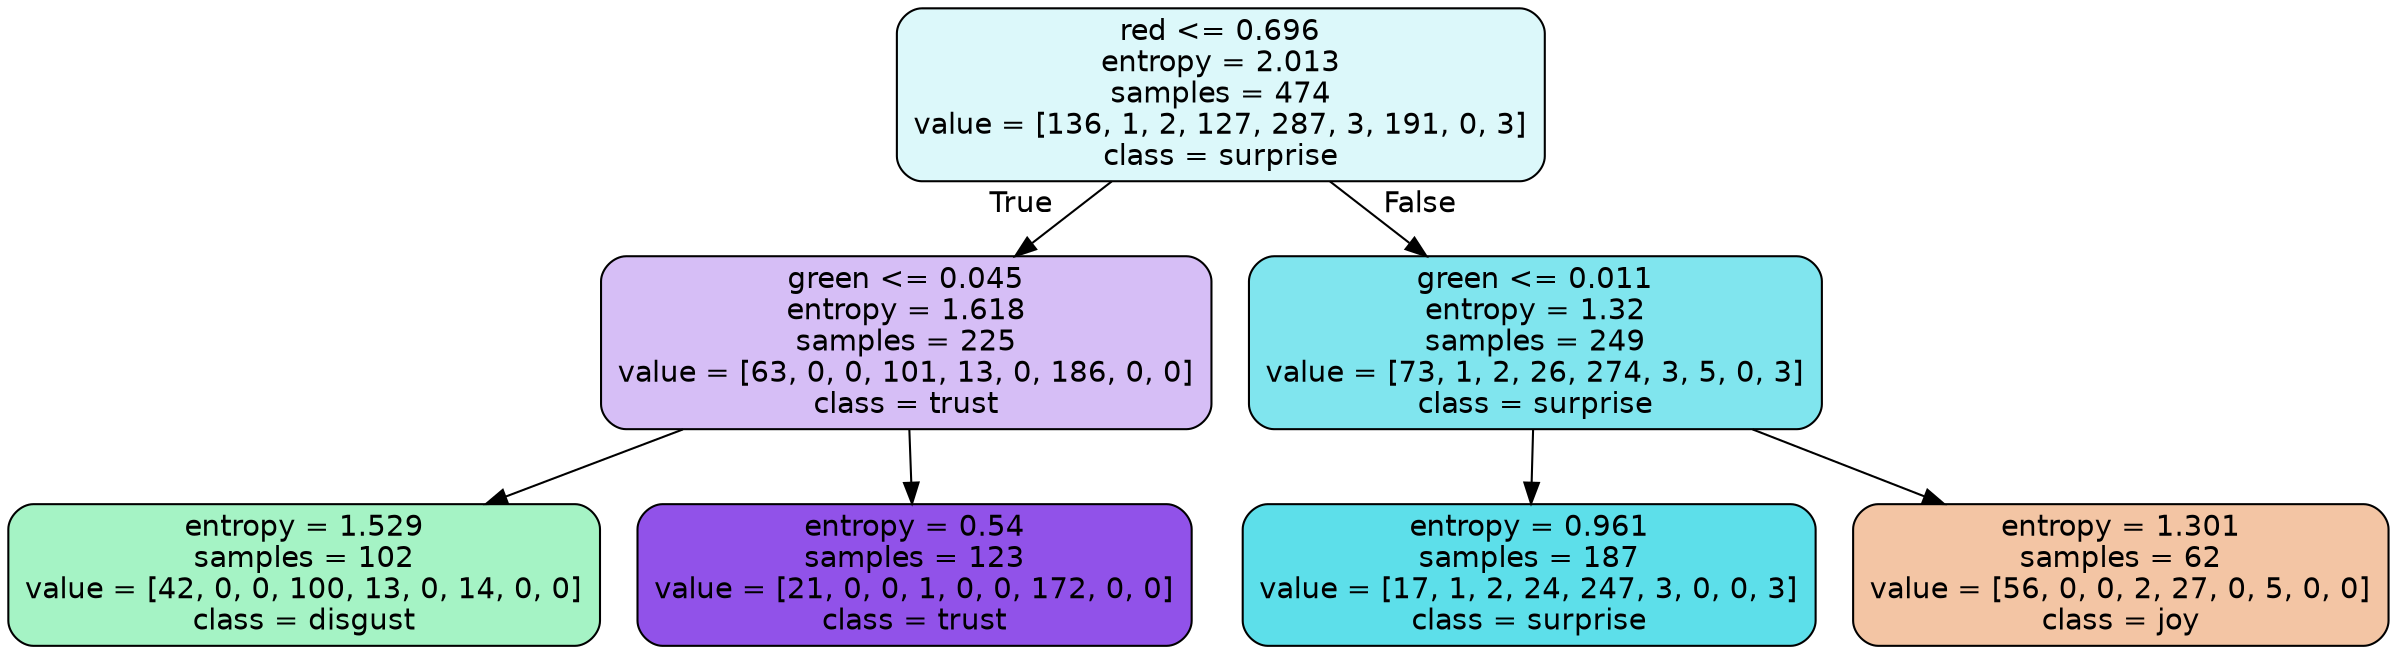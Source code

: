 digraph Tree {
node [shape=box, style="filled, rounded", color="black", fontname=helvetica] ;
edge [fontname=helvetica] ;
0 [label="red <= 0.696\nentropy = 2.013\nsamples = 474\nvalue = [136, 1, 2, 127, 287, 3, 191, 0, 3]\nclass = surprise", fillcolor="#39d7e52c"] ;
1 [label="green <= 0.045\nentropy = 1.618\nsamples = 225\nvalue = [63, 0, 0, 101, 13, 0, 186, 0, 0]\nclass = trust", fillcolor="#8139e553"] ;
0 -> 1 [labeldistance=2.5, labelangle=45, headlabel="True"] ;
2 [label="entropy = 1.529\nsamples = 102\nvalue = [42, 0, 0, 100, 13, 0, 14, 0, 0]\nclass = disgust", fillcolor="#39e58174"] ;
1 -> 2 ;
3 [label="entropy = 0.54\nsamples = 123\nvalue = [21, 0, 0, 1, 0, 0, 172, 0, 0]\nclass = trust", fillcolor="#8139e5df"] ;
1 -> 3 ;
4 [label="green <= 0.011\nentropy = 1.32\nsamples = 249\nvalue = [73, 1, 2, 26, 274, 3, 5, 0, 3]\nclass = surprise", fillcolor="#39d7e5a3"] ;
0 -> 4 [labeldistance=2.5, labelangle=-45, headlabel="False"] ;
5 [label="entropy = 0.961\nsamples = 187\nvalue = [17, 1, 2, 24, 247, 3, 0, 0, 3]\nclass = surprise", fillcolor="#39d7e5d0"] ;
4 -> 5 ;
6 [label="entropy = 1.301\nsamples = 62\nvalue = [56, 0, 0, 2, 27, 0, 5, 0, 0]\nclass = joy", fillcolor="#e5813975"] ;
4 -> 6 ;
}